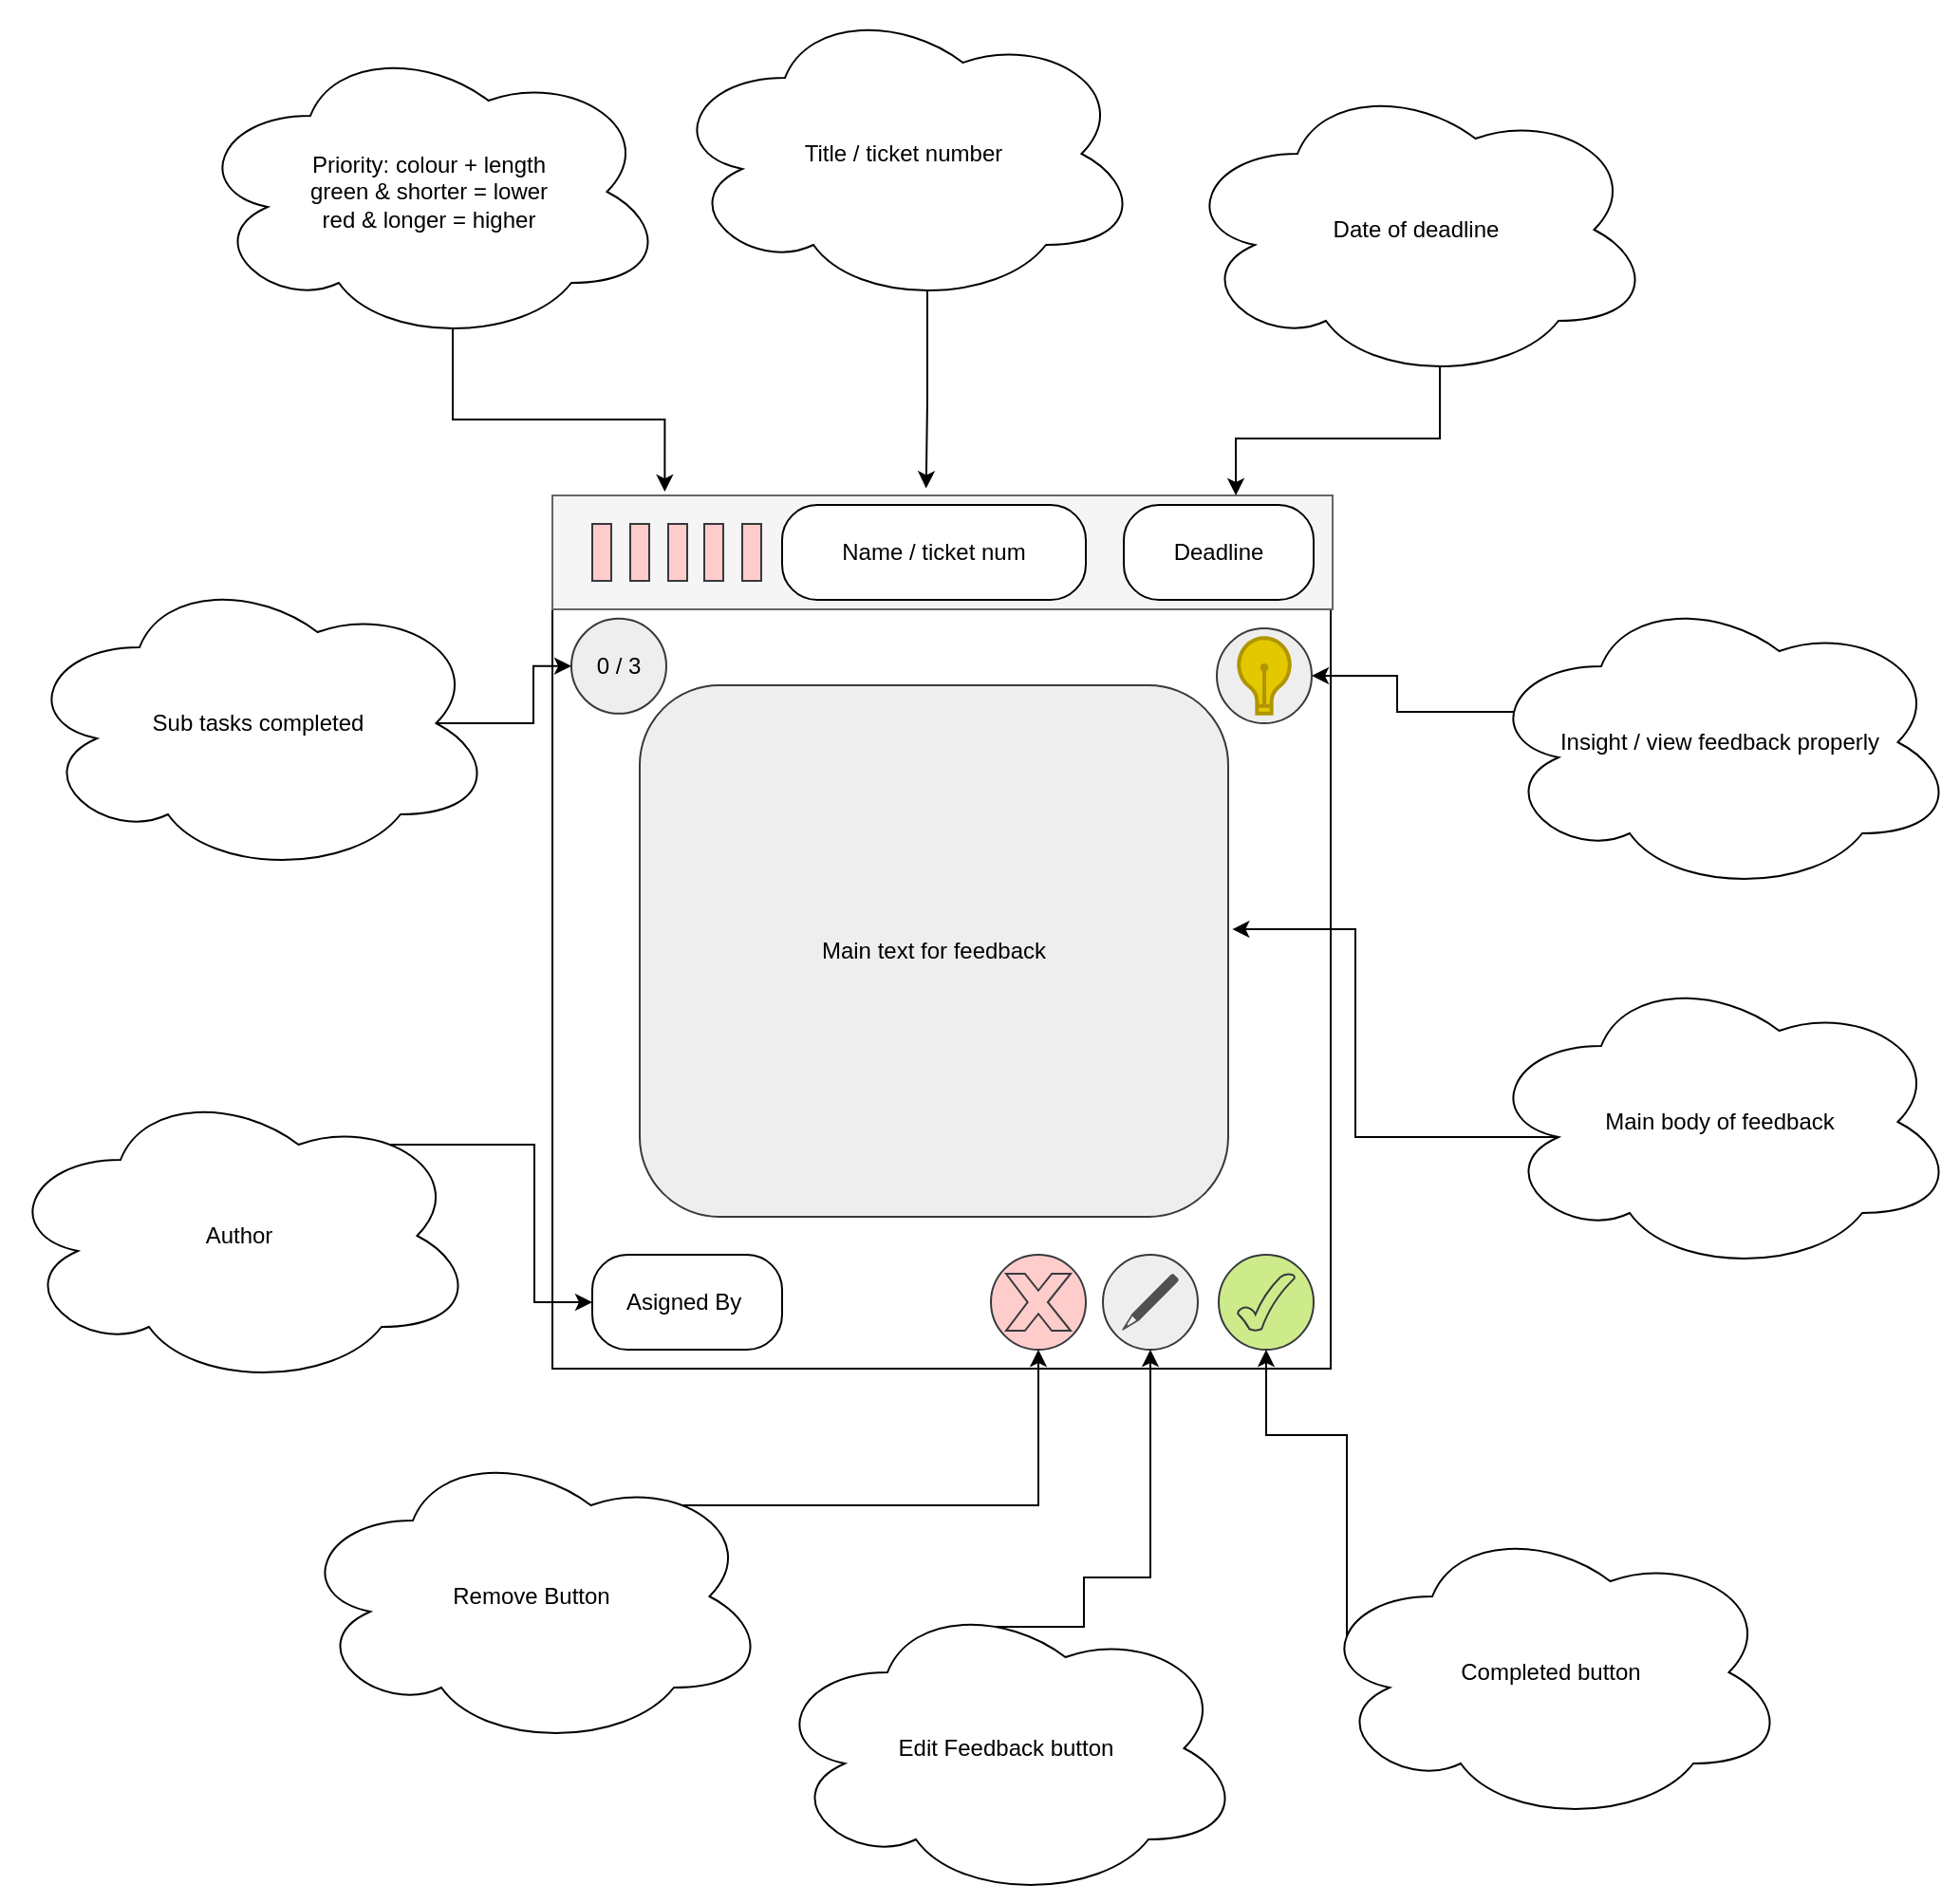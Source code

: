 <mxfile version="24.8.3">
  <diagram name="Page-1" id="u4bnKtrBgpUer0EbG4bJ">
    <mxGraphModel dx="1465" dy="1957" grid="1" gridSize="10" guides="1" tooltips="1" connect="1" arrows="1" fold="1" page="1" pageScale="1" pageWidth="827" pageHeight="1169" math="0" shadow="0">
      <root>
        <mxCell id="0" />
        <mxCell id="1" parent="0" />
        <mxCell id="aEb20HJ5_SHYAXnQLyHq-1" value="" style="group" vertex="1" connectable="0" parent="1">
          <mxGeometry x="300" y="100" width="411" height="460" as="geometry" />
        </mxCell>
        <mxCell id="aEb20HJ5_SHYAXnQLyHq-2" value="" style="rounded=0;whiteSpace=wrap;html=1;" vertex="1" parent="aEb20HJ5_SHYAXnQLyHq-1">
          <mxGeometry width="410" height="460" as="geometry" />
        </mxCell>
        <mxCell id="aEb20HJ5_SHYAXnQLyHq-3" value="" style="rounded=0;whiteSpace=wrap;html=1;fillColor=#f5f5f5;fontColor=#333333;strokeColor=#666666;" vertex="1" parent="aEb20HJ5_SHYAXnQLyHq-1">
          <mxGeometry width="411" height="60" as="geometry" />
        </mxCell>
        <mxCell id="aEb20HJ5_SHYAXnQLyHq-4" value="" style="rounded=0;whiteSpace=wrap;html=1;fillColor=#ffcccc;strokeColor=#36393d;" vertex="1" parent="aEb20HJ5_SHYAXnQLyHq-1">
          <mxGeometry x="21" y="15" width="10" height="30" as="geometry" />
        </mxCell>
        <mxCell id="aEb20HJ5_SHYAXnQLyHq-5" value="" style="rounded=0;whiteSpace=wrap;html=1;fillColor=#ffcccc;strokeColor=#36393d;" vertex="1" parent="aEb20HJ5_SHYAXnQLyHq-1">
          <mxGeometry x="41" y="15" width="10" height="30" as="geometry" />
        </mxCell>
        <mxCell id="aEb20HJ5_SHYAXnQLyHq-6" value="" style="rounded=0;whiteSpace=wrap;html=1;fillColor=#ffcccc;strokeColor=#36393d;" vertex="1" parent="aEb20HJ5_SHYAXnQLyHq-1">
          <mxGeometry x="61" y="15" width="10" height="30" as="geometry" />
        </mxCell>
        <mxCell id="aEb20HJ5_SHYAXnQLyHq-7" value="Deadline" style="rounded=1;whiteSpace=wrap;html=1;arcSize=37;" vertex="1" parent="aEb20HJ5_SHYAXnQLyHq-1">
          <mxGeometry x="301" y="5" width="100" height="50" as="geometry" />
        </mxCell>
        <mxCell id="aEb20HJ5_SHYAXnQLyHq-8" value="Main text for feedback" style="rounded=1;whiteSpace=wrap;html=1;fillColor=#eeeeee;strokeColor=#36393d;" vertex="1" parent="aEb20HJ5_SHYAXnQLyHq-1">
          <mxGeometry x="46" y="100" width="310" height="280" as="geometry" />
        </mxCell>
        <mxCell id="aEb20HJ5_SHYAXnQLyHq-9" value="Name / ticket num" style="rounded=1;whiteSpace=wrap;html=1;arcSize=37;" vertex="1" parent="aEb20HJ5_SHYAXnQLyHq-1">
          <mxGeometry x="121" y="5" width="160" height="50" as="geometry" />
        </mxCell>
        <mxCell id="aEb20HJ5_SHYAXnQLyHq-10" value="" style="group" vertex="1" connectable="0" parent="aEb20HJ5_SHYAXnQLyHq-1">
          <mxGeometry x="290" y="400" width="50" height="50" as="geometry" />
        </mxCell>
        <mxCell id="aEb20HJ5_SHYAXnQLyHq-11" value="" style="ellipse;whiteSpace=wrap;html=1;fillColor=#eeeeee;strokeColor=#36393d;" vertex="1" parent="aEb20HJ5_SHYAXnQLyHq-10">
          <mxGeometry width="50" height="50" as="geometry" />
        </mxCell>
        <mxCell id="aEb20HJ5_SHYAXnQLyHq-12" value="" style="sketch=0;pointerEvents=1;shadow=0;dashed=0;html=1;strokeColor=none;fillColor=#505050;labelPosition=center;verticalLabelPosition=bottom;verticalAlign=top;outlineConnect=0;align=center;shape=mxgraph.office.concepts.writing_pencil;" vertex="1" parent="aEb20HJ5_SHYAXnQLyHq-10">
          <mxGeometry x="10" y="10" width="30" height="30" as="geometry" />
        </mxCell>
        <mxCell id="aEb20HJ5_SHYAXnQLyHq-13" value="" style="group" vertex="1" connectable="0" parent="aEb20HJ5_SHYAXnQLyHq-1">
          <mxGeometry x="351" y="400" width="50" height="50" as="geometry" />
        </mxCell>
        <mxCell id="aEb20HJ5_SHYAXnQLyHq-14" value="" style="ellipse;whiteSpace=wrap;html=1;fillColor=#cdeb8b;strokeColor=#36393d;" vertex="1" parent="aEb20HJ5_SHYAXnQLyHq-13">
          <mxGeometry width="50" height="50" as="geometry" />
        </mxCell>
        <mxCell id="aEb20HJ5_SHYAXnQLyHq-15" value="" style="verticalLabelPosition=bottom;verticalAlign=top;html=1;shape=mxgraph.basic.tick;fillColor=#cdeb8b;strokeColor=#36393d;" vertex="1" parent="aEb20HJ5_SHYAXnQLyHq-13">
          <mxGeometry x="10" y="10" width="30" height="30" as="geometry" />
        </mxCell>
        <mxCell id="aEb20HJ5_SHYAXnQLyHq-16" value="" style="rounded=0;whiteSpace=wrap;html=1;fillColor=#ffcccc;strokeColor=#36393d;" vertex="1" parent="aEb20HJ5_SHYAXnQLyHq-1">
          <mxGeometry x="80" y="15" width="10" height="30" as="geometry" />
        </mxCell>
        <mxCell id="aEb20HJ5_SHYAXnQLyHq-17" value="" style="rounded=0;whiteSpace=wrap;html=1;fillColor=#ffcccc;strokeColor=#36393d;" vertex="1" parent="aEb20HJ5_SHYAXnQLyHq-1">
          <mxGeometry x="100" y="15" width="10" height="30" as="geometry" />
        </mxCell>
        <mxCell id="aEb20HJ5_SHYAXnQLyHq-37" value="Asigned By&amp;nbsp;" style="rounded=1;whiteSpace=wrap;html=1;arcSize=37;" vertex="1" parent="aEb20HJ5_SHYAXnQLyHq-1">
          <mxGeometry x="21" y="400" width="100" height="50" as="geometry" />
        </mxCell>
        <mxCell id="aEb20HJ5_SHYAXnQLyHq-42" value="" style="ellipse;whiteSpace=wrap;html=1;fillColor=#ffcccc;strokeColor=#36393d;" vertex="1" parent="aEb20HJ5_SHYAXnQLyHq-1">
          <mxGeometry x="231" y="400" width="50" height="50" as="geometry" />
        </mxCell>
        <mxCell id="aEb20HJ5_SHYAXnQLyHq-44" value="" style="verticalLabelPosition=bottom;verticalAlign=top;html=1;shape=mxgraph.basic.x;fillColor=#ffcccc;strokeColor=#36393d;" vertex="1" parent="aEb20HJ5_SHYAXnQLyHq-1">
          <mxGeometry x="239" y="410" width="34" height="30" as="geometry" />
        </mxCell>
        <mxCell id="aEb20HJ5_SHYAXnQLyHq-56" value="" style="group" vertex="1" connectable="0" parent="aEb20HJ5_SHYAXnQLyHq-1">
          <mxGeometry x="10" y="64.92" width="50" height="50" as="geometry" />
        </mxCell>
        <mxCell id="aEb20HJ5_SHYAXnQLyHq-57" value="0 / 3" style="ellipse;whiteSpace=wrap;html=1;fillColor=#eeeeee;strokeColor=#36393d;" vertex="1" parent="aEb20HJ5_SHYAXnQLyHq-56">
          <mxGeometry width="50" height="50" as="geometry" />
        </mxCell>
        <mxCell id="aEb20HJ5_SHYAXnQLyHq-18" value="Priority: colour + length&lt;div&gt;green &amp;amp; shorter = lower&lt;/div&gt;&lt;div&gt;red &amp;amp; longer = higher&lt;/div&gt;" style="ellipse;shape=cloud;whiteSpace=wrap;html=1;" vertex="1" parent="1">
          <mxGeometry x="110" y="-140" width="250" height="160" as="geometry" />
        </mxCell>
        <mxCell id="aEb20HJ5_SHYAXnQLyHq-19" style="edgeStyle=orthogonalEdgeStyle;rounded=0;orthogonalLoop=1;jettySize=auto;html=1;exitX=0.55;exitY=0.95;exitDx=0;exitDy=0;exitPerimeter=0;entryX=0.144;entryY=-0.033;entryDx=0;entryDy=0;entryPerimeter=0;" edge="1" parent="1" source="aEb20HJ5_SHYAXnQLyHq-18" target="aEb20HJ5_SHYAXnQLyHq-3">
          <mxGeometry relative="1" as="geometry" />
        </mxCell>
        <mxCell id="aEb20HJ5_SHYAXnQLyHq-21" value="Title / ticket number" style="ellipse;shape=cloud;whiteSpace=wrap;html=1;" vertex="1" parent="1">
          <mxGeometry x="360" y="-160" width="250" height="160" as="geometry" />
        </mxCell>
        <mxCell id="aEb20HJ5_SHYAXnQLyHq-22" style="edgeStyle=orthogonalEdgeStyle;rounded=0;orthogonalLoop=1;jettySize=auto;html=1;exitX=0.55;exitY=0.95;exitDx=0;exitDy=0;exitPerimeter=0;entryX=0.479;entryY=-0.063;entryDx=0;entryDy=0;entryPerimeter=0;" edge="1" parent="1" source="aEb20HJ5_SHYAXnQLyHq-21" target="aEb20HJ5_SHYAXnQLyHq-3">
          <mxGeometry relative="1" as="geometry" />
        </mxCell>
        <mxCell id="aEb20HJ5_SHYAXnQLyHq-23" value="Date of deadline" style="ellipse;shape=cloud;whiteSpace=wrap;html=1;" vertex="1" parent="1">
          <mxGeometry x="630" y="-120" width="250" height="160" as="geometry" />
        </mxCell>
        <mxCell id="aEb20HJ5_SHYAXnQLyHq-24" style="edgeStyle=orthogonalEdgeStyle;rounded=0;orthogonalLoop=1;jettySize=auto;html=1;exitX=0.55;exitY=0.95;exitDx=0;exitDy=0;exitPerimeter=0;entryX=0.876;entryY=0;entryDx=0;entryDy=0;entryPerimeter=0;" edge="1" parent="1" source="aEb20HJ5_SHYAXnQLyHq-23" target="aEb20HJ5_SHYAXnQLyHq-3">
          <mxGeometry relative="1" as="geometry" />
        </mxCell>
        <mxCell id="aEb20HJ5_SHYAXnQLyHq-25" value="Main body of feedback" style="ellipse;shape=cloud;whiteSpace=wrap;html=1;" vertex="1" parent="1">
          <mxGeometry x="790" y="350" width="250" height="160" as="geometry" />
        </mxCell>
        <mxCell id="aEb20HJ5_SHYAXnQLyHq-26" style="edgeStyle=orthogonalEdgeStyle;rounded=0;orthogonalLoop=1;jettySize=auto;html=1;exitX=0.16;exitY=0.55;exitDx=0;exitDy=0;exitPerimeter=0;entryX=1.007;entryY=0.459;entryDx=0;entryDy=0;entryPerimeter=0;" edge="1" parent="1" source="aEb20HJ5_SHYAXnQLyHq-25" target="aEb20HJ5_SHYAXnQLyHq-8">
          <mxGeometry relative="1" as="geometry" />
        </mxCell>
        <mxCell id="aEb20HJ5_SHYAXnQLyHq-30" style="edgeStyle=orthogonalEdgeStyle;rounded=0;orthogonalLoop=1;jettySize=auto;html=1;exitX=0.07;exitY=0.4;exitDx=0;exitDy=0;exitPerimeter=0;entryX=0.5;entryY=1;entryDx=0;entryDy=0;" edge="1" parent="1" source="aEb20HJ5_SHYAXnQLyHq-27" target="aEb20HJ5_SHYAXnQLyHq-14">
          <mxGeometry relative="1" as="geometry" />
        </mxCell>
        <mxCell id="aEb20HJ5_SHYAXnQLyHq-27" value="Completed button" style="ellipse;shape=cloud;whiteSpace=wrap;html=1;" vertex="1" parent="1">
          <mxGeometry x="701" y="640" width="250" height="160" as="geometry" />
        </mxCell>
        <mxCell id="aEb20HJ5_SHYAXnQLyHq-32" style="edgeStyle=orthogonalEdgeStyle;rounded=0;orthogonalLoop=1;jettySize=auto;html=1;exitX=0.4;exitY=0.1;exitDx=0;exitDy=0;exitPerimeter=0;entryX=0.5;entryY=1;entryDx=0;entryDy=0;" edge="1" parent="1" source="aEb20HJ5_SHYAXnQLyHq-31" target="aEb20HJ5_SHYAXnQLyHq-11">
          <mxGeometry relative="1" as="geometry">
            <Array as="points">
              <mxPoint x="580" y="696" />
              <mxPoint x="580" y="670" />
              <mxPoint x="615" y="670" />
            </Array>
          </mxGeometry>
        </mxCell>
        <mxCell id="aEb20HJ5_SHYAXnQLyHq-31" value="Edit Feedback button" style="ellipse;shape=cloud;whiteSpace=wrap;html=1;" vertex="1" parent="1">
          <mxGeometry x="414" y="680" width="250" height="160" as="geometry" />
        </mxCell>
        <mxCell id="aEb20HJ5_SHYAXnQLyHq-46" style="edgeStyle=orthogonalEdgeStyle;rounded=0;orthogonalLoop=1;jettySize=auto;html=1;exitX=0.625;exitY=0.2;exitDx=0;exitDy=0;exitPerimeter=0;entryX=0.5;entryY=1;entryDx=0;entryDy=0;" edge="1" parent="1" source="aEb20HJ5_SHYAXnQLyHq-45" target="aEb20HJ5_SHYAXnQLyHq-42">
          <mxGeometry relative="1" as="geometry" />
        </mxCell>
        <mxCell id="aEb20HJ5_SHYAXnQLyHq-45" value="Remove Button" style="ellipse;shape=cloud;whiteSpace=wrap;html=1;" vertex="1" parent="1">
          <mxGeometry x="164" y="600" width="250" height="160" as="geometry" />
        </mxCell>
        <mxCell id="aEb20HJ5_SHYAXnQLyHq-48" style="edgeStyle=orthogonalEdgeStyle;rounded=0;orthogonalLoop=1;jettySize=auto;html=1;exitX=0.625;exitY=0.2;exitDx=0;exitDy=0;exitPerimeter=0;entryX=0;entryY=0.5;entryDx=0;entryDy=0;" edge="1" parent="1" source="aEb20HJ5_SHYAXnQLyHq-47" target="aEb20HJ5_SHYAXnQLyHq-37">
          <mxGeometry relative="1" as="geometry" />
        </mxCell>
        <mxCell id="aEb20HJ5_SHYAXnQLyHq-47" value="Author" style="ellipse;shape=cloud;whiteSpace=wrap;html=1;" vertex="1" parent="1">
          <mxGeometry x="10" y="410" width="250" height="160" as="geometry" />
        </mxCell>
        <mxCell id="aEb20HJ5_SHYAXnQLyHq-49" value="" style="group" vertex="1" connectable="0" parent="1">
          <mxGeometry x="650" y="170" width="60" height="70" as="geometry" />
        </mxCell>
        <mxCell id="aEb20HJ5_SHYAXnQLyHq-50" value="" style="ellipse;whiteSpace=wrap;html=1;fillColor=#eeeeee;strokeColor=#36393d;" vertex="1" parent="aEb20HJ5_SHYAXnQLyHq-49">
          <mxGeometry width="50" height="50" as="geometry" />
        </mxCell>
        <mxCell id="aEb20HJ5_SHYAXnQLyHq-53" value="" style="html=1;verticalLabelPosition=bottom;align=center;labelBackgroundColor=#ffffff;verticalAlign=top;strokeWidth=2;strokeColor=#B09500;shadow=0;dashed=0;shape=mxgraph.ios7.icons.lightbulb;fillColor=#e3c800;fontColor=#000000;" vertex="1" parent="aEb20HJ5_SHYAXnQLyHq-49">
          <mxGeometry x="10.5" y="5.07" width="29" height="39.85" as="geometry" />
        </mxCell>
        <mxCell id="aEb20HJ5_SHYAXnQLyHq-55" style="edgeStyle=orthogonalEdgeStyle;rounded=0;orthogonalLoop=1;jettySize=auto;html=1;exitX=0.07;exitY=0.4;exitDx=0;exitDy=0;exitPerimeter=0;entryX=1;entryY=0.5;entryDx=0;entryDy=0;" edge="1" parent="1" source="aEb20HJ5_SHYAXnQLyHq-54" target="aEb20HJ5_SHYAXnQLyHq-50">
          <mxGeometry relative="1" as="geometry" />
        </mxCell>
        <mxCell id="aEb20HJ5_SHYAXnQLyHq-54" value="Insight / view feedback properly" style="ellipse;shape=cloud;whiteSpace=wrap;html=1;" vertex="1" parent="1">
          <mxGeometry x="790" y="150" width="250" height="160" as="geometry" />
        </mxCell>
        <mxCell id="aEb20HJ5_SHYAXnQLyHq-60" style="edgeStyle=orthogonalEdgeStyle;rounded=0;orthogonalLoop=1;jettySize=auto;html=1;exitX=0.875;exitY=0.5;exitDx=0;exitDy=0;exitPerimeter=0;entryX=0;entryY=0.5;entryDx=0;entryDy=0;" edge="1" parent="1" source="aEb20HJ5_SHYAXnQLyHq-59" target="aEb20HJ5_SHYAXnQLyHq-57">
          <mxGeometry relative="1" as="geometry" />
        </mxCell>
        <mxCell id="aEb20HJ5_SHYAXnQLyHq-59" value="Sub tasks completed" style="ellipse;shape=cloud;whiteSpace=wrap;html=1;" vertex="1" parent="1">
          <mxGeometry x="20" y="140" width="250" height="160" as="geometry" />
        </mxCell>
      </root>
    </mxGraphModel>
  </diagram>
</mxfile>
